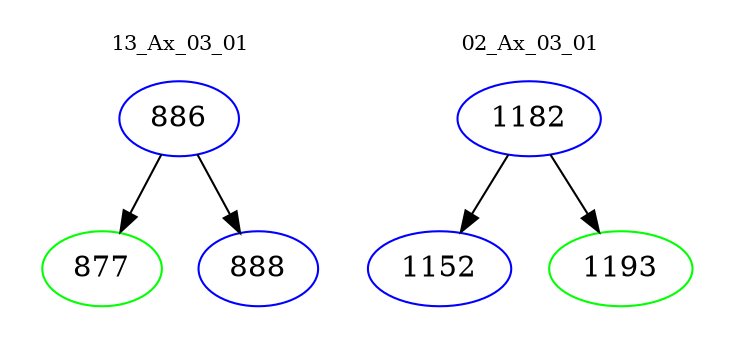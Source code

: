 digraph{
subgraph cluster_0 {
color = white
label = "13_Ax_03_01";
fontsize=10;
T0_886 [label="886", color="blue"]
T0_886 -> T0_877 [color="black"]
T0_877 [label="877", color="green"]
T0_886 -> T0_888 [color="black"]
T0_888 [label="888", color="blue"]
}
subgraph cluster_1 {
color = white
label = "02_Ax_03_01";
fontsize=10;
T1_1182 [label="1182", color="blue"]
T1_1182 -> T1_1152 [color="black"]
T1_1152 [label="1152", color="blue"]
T1_1182 -> T1_1193 [color="black"]
T1_1193 [label="1193", color="green"]
}
}
